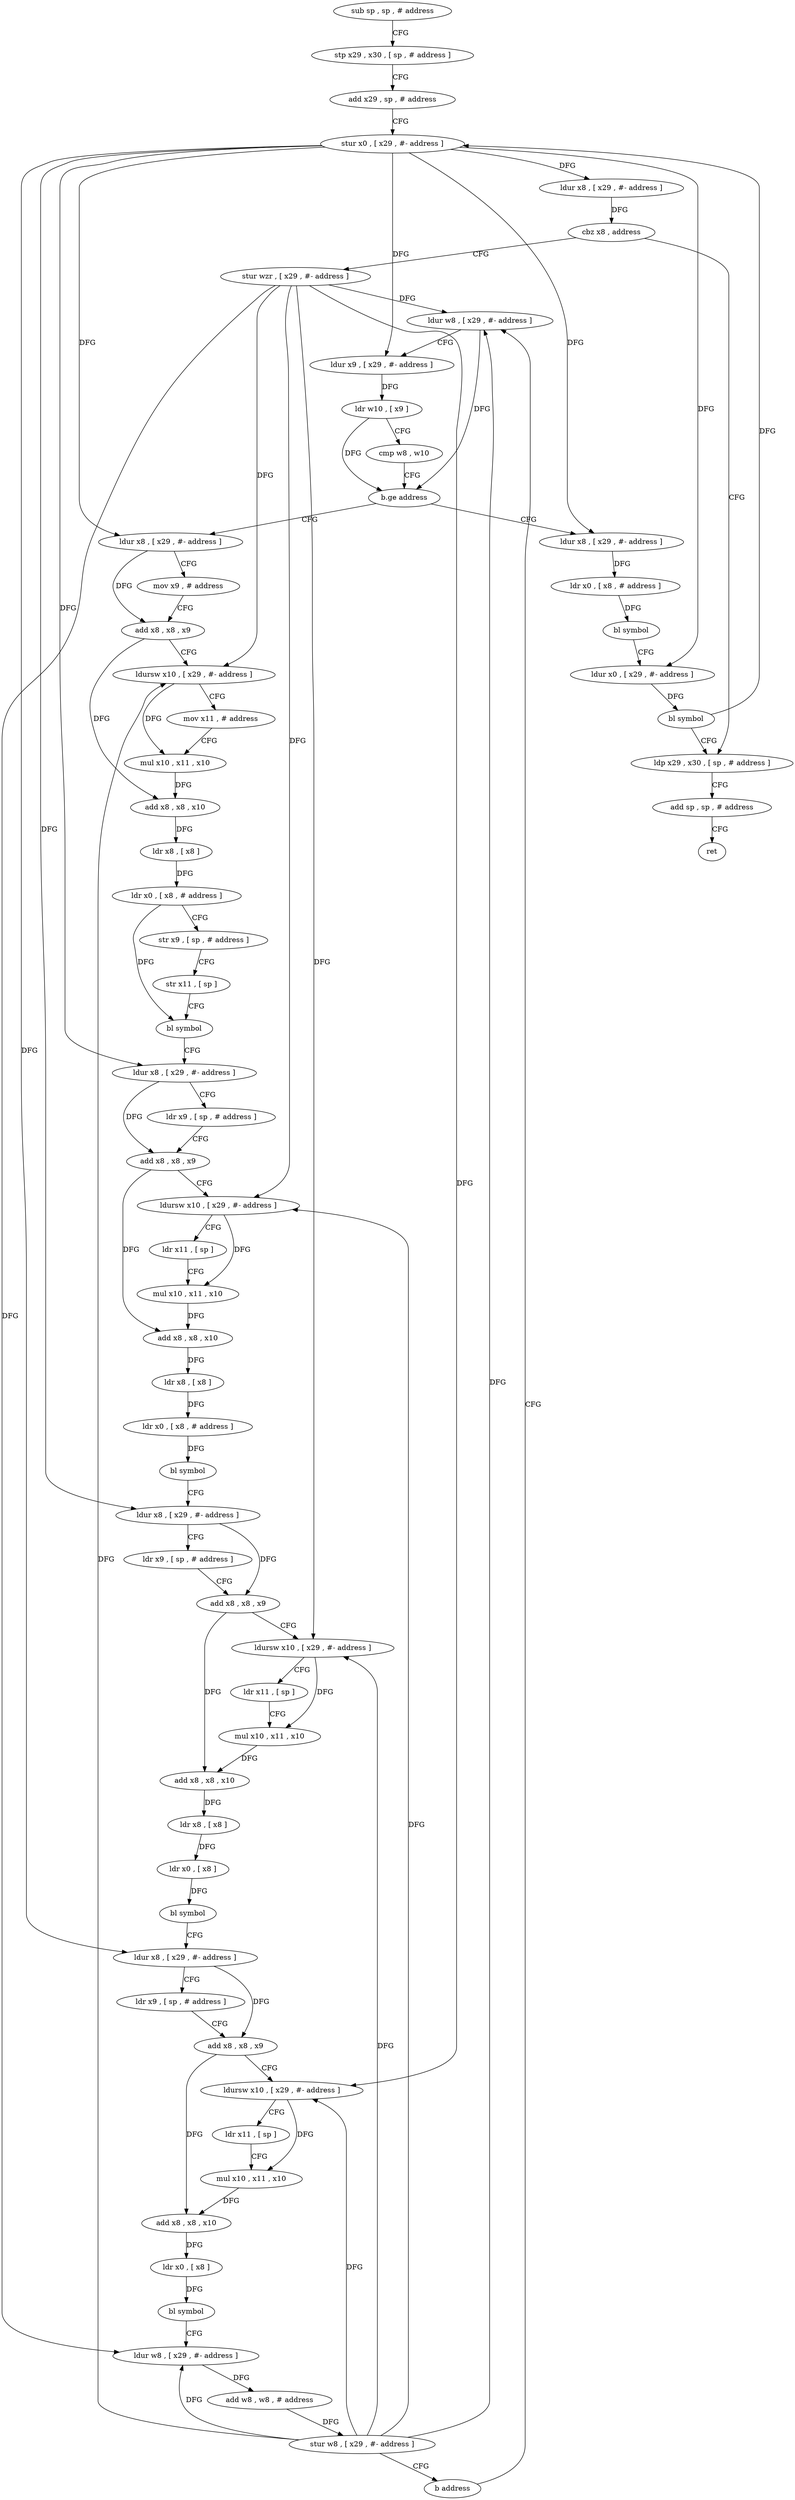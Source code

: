 digraph "func" {
"166280" [label = "sub sp , sp , # address" ]
"166284" [label = "stp x29 , x30 , [ sp , # address ]" ]
"166288" [label = "add x29 , sp , # address" ]
"166292" [label = "stur x0 , [ x29 , #- address ]" ]
"166296" [label = "ldur x8 , [ x29 , #- address ]" ]
"166300" [label = "cbz x8 , address" ]
"166528" [label = "ldp x29 , x30 , [ sp , # address ]" ]
"166304" [label = "stur wzr , [ x29 , #- address ]" ]
"166532" [label = "add sp , sp , # address" ]
"166536" [label = "ret" ]
"166308" [label = "ldur w8 , [ x29 , #- address ]" ]
"166508" [label = "ldur x8 , [ x29 , #- address ]" ]
"166512" [label = "ldr x0 , [ x8 , # address ]" ]
"166516" [label = "bl symbol" ]
"166520" [label = "ldur x0 , [ x29 , #- address ]" ]
"166524" [label = "bl symbol" ]
"166328" [label = "ldur x8 , [ x29 , #- address ]" ]
"166332" [label = "mov x9 , # address" ]
"166336" [label = "add x8 , x8 , x9" ]
"166340" [label = "ldursw x10 , [ x29 , #- address ]" ]
"166344" [label = "mov x11 , # address" ]
"166348" [label = "mul x10 , x11 , x10" ]
"166352" [label = "add x8 , x8 , x10" ]
"166356" [label = "ldr x8 , [ x8 ]" ]
"166360" [label = "ldr x0 , [ x8 , # address ]" ]
"166364" [label = "str x9 , [ sp , # address ]" ]
"166368" [label = "str x11 , [ sp ]" ]
"166372" [label = "bl symbol" ]
"166376" [label = "ldur x8 , [ x29 , #- address ]" ]
"166380" [label = "ldr x9 , [ sp , # address ]" ]
"166384" [label = "add x8 , x8 , x9" ]
"166388" [label = "ldursw x10 , [ x29 , #- address ]" ]
"166392" [label = "ldr x11 , [ sp ]" ]
"166396" [label = "mul x10 , x11 , x10" ]
"166400" [label = "add x8 , x8 , x10" ]
"166404" [label = "ldr x8 , [ x8 ]" ]
"166408" [label = "ldr x0 , [ x8 , # address ]" ]
"166412" [label = "bl symbol" ]
"166416" [label = "ldur x8 , [ x29 , #- address ]" ]
"166420" [label = "ldr x9 , [ sp , # address ]" ]
"166424" [label = "add x8 , x8 , x9" ]
"166428" [label = "ldursw x10 , [ x29 , #- address ]" ]
"166432" [label = "ldr x11 , [ sp ]" ]
"166436" [label = "mul x10 , x11 , x10" ]
"166440" [label = "add x8 , x8 , x10" ]
"166444" [label = "ldr x8 , [ x8 ]" ]
"166448" [label = "ldr x0 , [ x8 ]" ]
"166452" [label = "bl symbol" ]
"166456" [label = "ldur x8 , [ x29 , #- address ]" ]
"166460" [label = "ldr x9 , [ sp , # address ]" ]
"166464" [label = "add x8 , x8 , x9" ]
"166468" [label = "ldursw x10 , [ x29 , #- address ]" ]
"166472" [label = "ldr x11 , [ sp ]" ]
"166476" [label = "mul x10 , x11 , x10" ]
"166480" [label = "add x8 , x8 , x10" ]
"166484" [label = "ldr x0 , [ x8 ]" ]
"166488" [label = "bl symbol" ]
"166492" [label = "ldur w8 , [ x29 , #- address ]" ]
"166496" [label = "add w8 , w8 , # address" ]
"166500" [label = "stur w8 , [ x29 , #- address ]" ]
"166504" [label = "b address" ]
"166312" [label = "ldur x9 , [ x29 , #- address ]" ]
"166316" [label = "ldr w10 , [ x9 ]" ]
"166320" [label = "cmp w8 , w10" ]
"166324" [label = "b.ge address" ]
"166280" -> "166284" [ label = "CFG" ]
"166284" -> "166288" [ label = "CFG" ]
"166288" -> "166292" [ label = "CFG" ]
"166292" -> "166296" [ label = "DFG" ]
"166292" -> "166312" [ label = "DFG" ]
"166292" -> "166508" [ label = "DFG" ]
"166292" -> "166520" [ label = "DFG" ]
"166292" -> "166328" [ label = "DFG" ]
"166292" -> "166376" [ label = "DFG" ]
"166292" -> "166416" [ label = "DFG" ]
"166292" -> "166456" [ label = "DFG" ]
"166296" -> "166300" [ label = "DFG" ]
"166300" -> "166528" [ label = "CFG" ]
"166300" -> "166304" [ label = "CFG" ]
"166528" -> "166532" [ label = "CFG" ]
"166304" -> "166308" [ label = "DFG" ]
"166304" -> "166340" [ label = "DFG" ]
"166304" -> "166388" [ label = "DFG" ]
"166304" -> "166428" [ label = "DFG" ]
"166304" -> "166468" [ label = "DFG" ]
"166304" -> "166492" [ label = "DFG" ]
"166532" -> "166536" [ label = "CFG" ]
"166308" -> "166312" [ label = "CFG" ]
"166308" -> "166324" [ label = "DFG" ]
"166508" -> "166512" [ label = "DFG" ]
"166512" -> "166516" [ label = "DFG" ]
"166516" -> "166520" [ label = "CFG" ]
"166520" -> "166524" [ label = "DFG" ]
"166524" -> "166528" [ label = "CFG" ]
"166524" -> "166292" [ label = "DFG" ]
"166328" -> "166332" [ label = "CFG" ]
"166328" -> "166336" [ label = "DFG" ]
"166332" -> "166336" [ label = "CFG" ]
"166336" -> "166340" [ label = "CFG" ]
"166336" -> "166352" [ label = "DFG" ]
"166340" -> "166344" [ label = "CFG" ]
"166340" -> "166348" [ label = "DFG" ]
"166344" -> "166348" [ label = "CFG" ]
"166348" -> "166352" [ label = "DFG" ]
"166352" -> "166356" [ label = "DFG" ]
"166356" -> "166360" [ label = "DFG" ]
"166360" -> "166364" [ label = "CFG" ]
"166360" -> "166372" [ label = "DFG" ]
"166364" -> "166368" [ label = "CFG" ]
"166368" -> "166372" [ label = "CFG" ]
"166372" -> "166376" [ label = "CFG" ]
"166376" -> "166380" [ label = "CFG" ]
"166376" -> "166384" [ label = "DFG" ]
"166380" -> "166384" [ label = "CFG" ]
"166384" -> "166388" [ label = "CFG" ]
"166384" -> "166400" [ label = "DFG" ]
"166388" -> "166392" [ label = "CFG" ]
"166388" -> "166396" [ label = "DFG" ]
"166392" -> "166396" [ label = "CFG" ]
"166396" -> "166400" [ label = "DFG" ]
"166400" -> "166404" [ label = "DFG" ]
"166404" -> "166408" [ label = "DFG" ]
"166408" -> "166412" [ label = "DFG" ]
"166412" -> "166416" [ label = "CFG" ]
"166416" -> "166420" [ label = "CFG" ]
"166416" -> "166424" [ label = "DFG" ]
"166420" -> "166424" [ label = "CFG" ]
"166424" -> "166428" [ label = "CFG" ]
"166424" -> "166440" [ label = "DFG" ]
"166428" -> "166432" [ label = "CFG" ]
"166428" -> "166436" [ label = "DFG" ]
"166432" -> "166436" [ label = "CFG" ]
"166436" -> "166440" [ label = "DFG" ]
"166440" -> "166444" [ label = "DFG" ]
"166444" -> "166448" [ label = "DFG" ]
"166448" -> "166452" [ label = "DFG" ]
"166452" -> "166456" [ label = "CFG" ]
"166456" -> "166460" [ label = "CFG" ]
"166456" -> "166464" [ label = "DFG" ]
"166460" -> "166464" [ label = "CFG" ]
"166464" -> "166468" [ label = "CFG" ]
"166464" -> "166480" [ label = "DFG" ]
"166468" -> "166472" [ label = "CFG" ]
"166468" -> "166476" [ label = "DFG" ]
"166472" -> "166476" [ label = "CFG" ]
"166476" -> "166480" [ label = "DFG" ]
"166480" -> "166484" [ label = "DFG" ]
"166484" -> "166488" [ label = "DFG" ]
"166488" -> "166492" [ label = "CFG" ]
"166492" -> "166496" [ label = "DFG" ]
"166496" -> "166500" [ label = "DFG" ]
"166500" -> "166504" [ label = "CFG" ]
"166500" -> "166308" [ label = "DFG" ]
"166500" -> "166340" [ label = "DFG" ]
"166500" -> "166388" [ label = "DFG" ]
"166500" -> "166428" [ label = "DFG" ]
"166500" -> "166468" [ label = "DFG" ]
"166500" -> "166492" [ label = "DFG" ]
"166504" -> "166308" [ label = "CFG" ]
"166312" -> "166316" [ label = "DFG" ]
"166316" -> "166320" [ label = "CFG" ]
"166316" -> "166324" [ label = "DFG" ]
"166320" -> "166324" [ label = "CFG" ]
"166324" -> "166508" [ label = "CFG" ]
"166324" -> "166328" [ label = "CFG" ]
}
